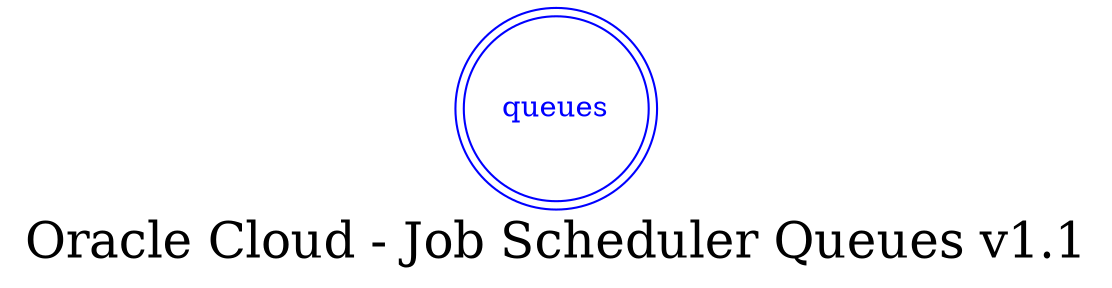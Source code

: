 digraph LexiconGraph {
graph[label="Oracle Cloud - Job Scheduler Queues v1.1", fontsize=24]
splines=true
"queues" [color=blue, fontcolor=blue, shape=doublecircle]
}
